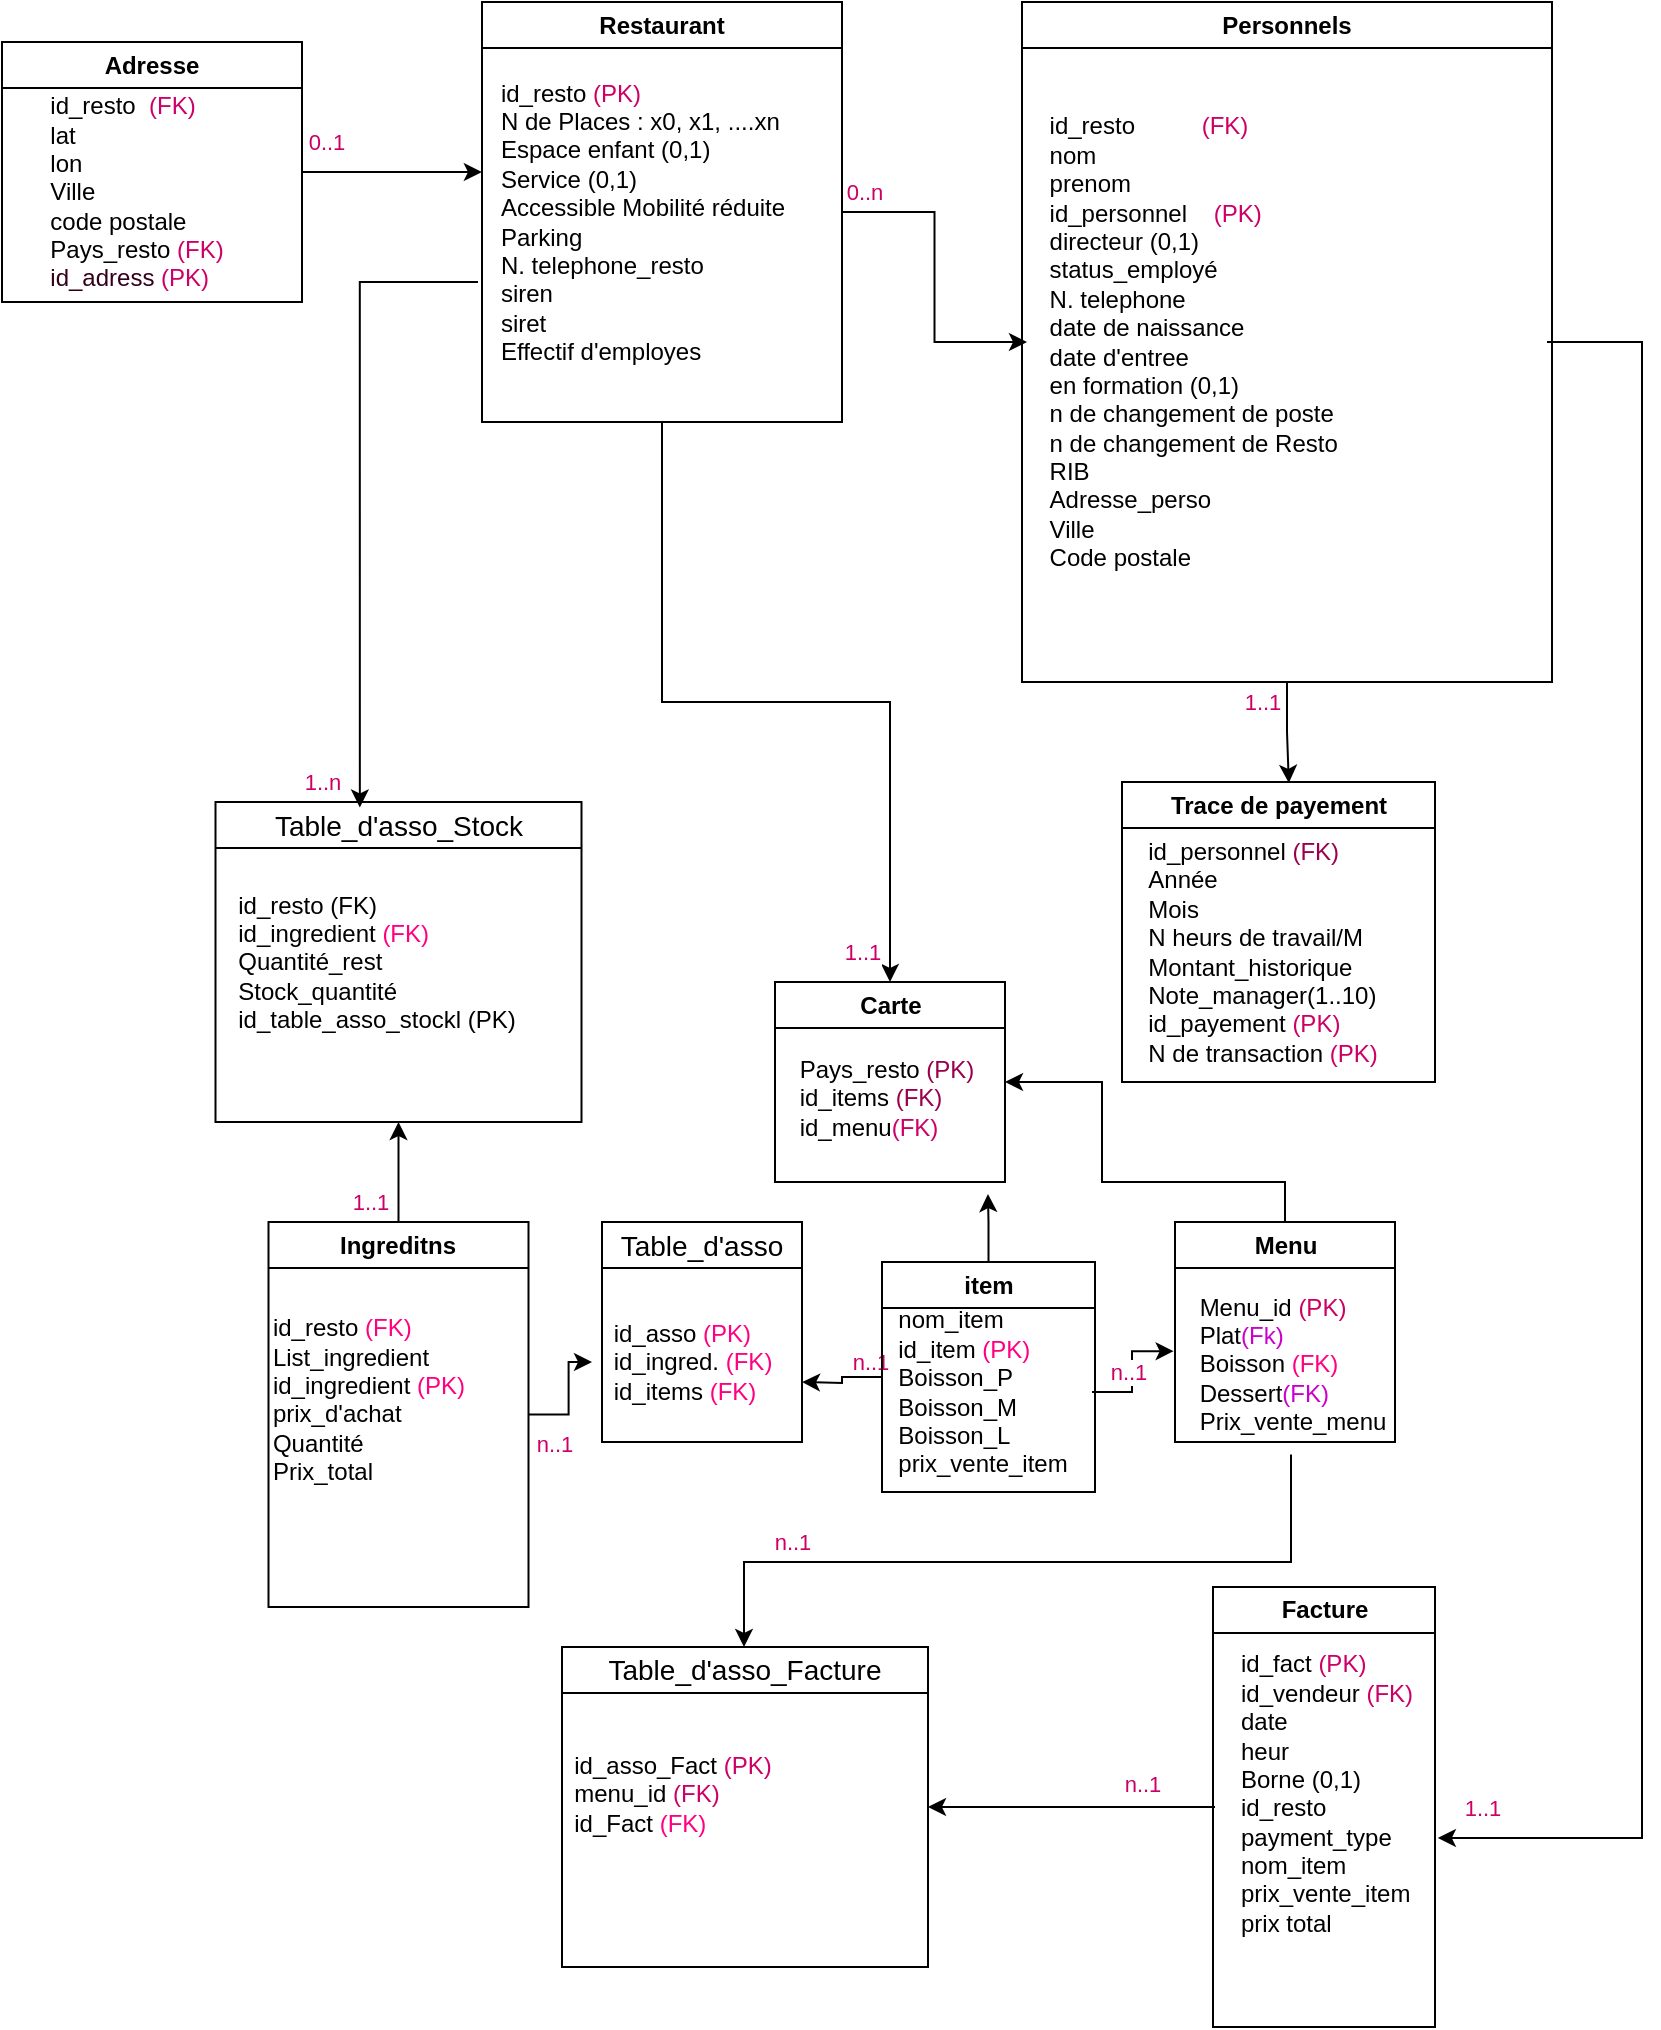 <mxfile version="20.5.3" type="github"><diagram id="kuFZAxONL7rrhQcywnqd" name="Page-1"><mxGraphModel dx="1422" dy="1940" grid="1" gridSize="10" guides="1" tooltips="1" connect="1" arrows="1" fold="1" page="1" pageScale="1" pageWidth="827" pageHeight="1169" math="0" shadow="0"><root><mxCell id="0"/><mxCell id="1" parent="0"/><mxCell id="IB9MZf0YpJqyoVhRSByD-51" value="" style="edgeStyle=orthogonalEdgeStyle;rounded=0;orthogonalLoop=1;jettySize=auto;html=1;fontColor=#CC0066;" edge="1" parent="1" source="IB9MZf0YpJqyoVhRSByD-1" target="IB9MZf0YpJqyoVhRSByD-7"><mxGeometry relative="1" as="geometry"/></mxCell><mxCell id="IB9MZf0YpJqyoVhRSByD-52" value="0..n" style="edgeLabel;html=1;align=center;verticalAlign=middle;resizable=0;points=[];fontColor=#CC0066;" vertex="1" connectable="0" parent="IB9MZf0YpJqyoVhRSByD-51"><mxGeometry x="-0.86" y="-3" relative="1" as="geometry"><mxPoint y="-13" as="offset"/></mxGeometry></mxCell><mxCell id="IB9MZf0YpJqyoVhRSByD-60" style="edgeStyle=orthogonalEdgeStyle;rounded=0;orthogonalLoop=1;jettySize=auto;html=1;entryX=0.5;entryY=0;entryDx=0;entryDy=0;fontColor=#CC0066;" edge="1" parent="1" source="IB9MZf0YpJqyoVhRSByD-1" target="IB9MZf0YpJqyoVhRSByD-15"><mxGeometry relative="1" as="geometry"/></mxCell><mxCell id="IB9MZf0YpJqyoVhRSByD-61" value="1..1" style="edgeLabel;html=1;align=center;verticalAlign=middle;resizable=0;points=[];fontColor=#CC0066;" vertex="1" connectable="0" parent="IB9MZf0YpJqyoVhRSByD-60"><mxGeometry x="0.813" y="3" relative="1" as="geometry"><mxPoint x="-17" y="22" as="offset"/></mxGeometry></mxCell><mxCell id="IB9MZf0YpJqyoVhRSByD-1" value="Restaurant" style="swimlane;whiteSpace=wrap;html=1;" vertex="1" parent="1"><mxGeometry x="250" y="-1150" width="180" height="210" as="geometry"/></mxCell><mxCell id="IB9MZf0YpJqyoVhRSByD-4" value="&lt;div style=&quot;text-align: left;&quot;&gt;&lt;span style=&quot;background-color: initial;&quot;&gt;id_resto &lt;font color=&quot;#cc0066&quot;&gt;(PK)&lt;/font&gt;&lt;/span&gt;&lt;/div&gt;&lt;div style=&quot;text-align: left;&quot;&gt;&lt;span style=&quot;background-color: initial;&quot;&gt;N de Places : x0, x1, ....xn&lt;/span&gt;&lt;/div&gt;&lt;div style=&quot;text-align: left;&quot;&gt;&lt;span style=&quot;background-color: initial;&quot;&gt;Espace enfant (0,1)&lt;/span&gt;&lt;/div&gt;&lt;div style=&quot;text-align: left;&quot;&gt;&lt;span style=&quot;background-color: initial;&quot;&gt;Service (0,1)&lt;/span&gt;&lt;/div&gt;&lt;div style=&quot;text-align: left;&quot;&gt;&lt;span style=&quot;background-color: initial;&quot;&gt;Accessible Mobilité réduite&lt;/span&gt;&lt;/div&gt;&lt;div style=&quot;text-align: left;&quot;&gt;&lt;span style=&quot;background-color: initial;&quot;&gt;Parking&lt;/span&gt;&lt;/div&gt;&lt;div style=&quot;text-align: left;&quot;&gt;N. telephone_resto&lt;/div&gt;&lt;div style=&quot;text-align: left;&quot;&gt;&lt;span style=&quot;background-color: initial;&quot;&gt;siren&amp;nbsp;&lt;/span&gt;&lt;/div&gt;&lt;div style=&quot;text-align: left;&quot;&gt;&lt;span style=&quot;background-color: initial;&quot;&gt;siret&lt;br&gt;&lt;/span&gt;&lt;/div&gt;&lt;div style=&quot;text-align: left;&quot;&gt;&lt;span style=&quot;background-color: initial;&quot;&gt;Effectif d'employes&lt;/span&gt;&lt;/div&gt;" style="text;html=1;align=center;verticalAlign=middle;resizable=0;points=[];autosize=1;strokeColor=none;fillColor=none;" vertex="1" parent="IB9MZf0YpJqyoVhRSByD-1"><mxGeometry x="-5" y="30" width="170" height="160" as="geometry"/></mxCell><mxCell id="IB9MZf0YpJqyoVhRSByD-49" style="edgeStyle=orthogonalEdgeStyle;rounded=0;orthogonalLoop=1;jettySize=auto;html=1;entryX=0.029;entryY=0.344;entryDx=0;entryDy=0;entryPerimeter=0;fontColor=#CC0066;" edge="1" parent="1" source="IB9MZf0YpJqyoVhRSByD-2" target="IB9MZf0YpJqyoVhRSByD-4"><mxGeometry relative="1" as="geometry"/></mxCell><mxCell id="IB9MZf0YpJqyoVhRSByD-50" value="0..1" style="edgeLabel;html=1;align=center;verticalAlign=middle;resizable=0;points=[];fontColor=#CC0066;" vertex="1" connectable="0" parent="IB9MZf0YpJqyoVhRSByD-49"><mxGeometry x="-0.746" y="-1" relative="1" as="geometry"><mxPoint y="-16" as="offset"/></mxGeometry></mxCell><mxCell id="IB9MZf0YpJqyoVhRSByD-2" value="Adresse" style="swimlane;whiteSpace=wrap;html=1;" vertex="1" parent="1"><mxGeometry x="10" y="-1130" width="150" height="130" as="geometry"/></mxCell><mxCell id="IB9MZf0YpJqyoVhRSByD-5" value="&lt;div style=&quot;text-align: left;&quot;&gt;&lt;span style=&quot;background-color: initial;&quot;&gt;id_resto&amp;nbsp;&amp;nbsp;&lt;/span&gt;&lt;span style=&quot;color: rgb(204, 0, 102);&quot;&gt;(FK)&lt;/span&gt;&lt;span style=&quot;background-color: initial;&quot;&gt;&amp;nbsp; &amp;nbsp; &amp;nbsp;&amp;nbsp;&lt;/span&gt;&lt;/div&gt;&lt;div style=&quot;text-align: left;&quot;&gt;&lt;span style=&quot;background-color: initial;&quot;&gt;lat&lt;/span&gt;&lt;/div&gt;&lt;div style=&quot;text-align: left;&quot;&gt;&lt;span style=&quot;background-color: initial;&quot;&gt;lon&lt;/span&gt;&lt;/div&gt;&lt;div style=&quot;text-align: left;&quot;&gt;&lt;span style=&quot;background-color: initial;&quot;&gt;Ville&lt;/span&gt;&lt;/div&gt;&lt;div style=&quot;text-align: left;&quot;&gt;&lt;span style=&quot;background-color: initial;&quot;&gt;code postale&lt;/span&gt;&lt;/div&gt;&lt;div style=&quot;text-align: left;&quot;&gt;&lt;span style=&quot;background-color: initial;&quot;&gt;Pays_resto &lt;font color=&quot;#cc0066&quot;&gt;(FK)&lt;/font&gt;&lt;/span&gt;&lt;/div&gt;&lt;div style=&quot;text-align: left;&quot;&gt;&lt;span style=&quot;background-color: initial;&quot;&gt;&lt;font color=&quot;#33001a&quot;&gt;id_adress&lt;/font&gt;&lt;font color=&quot;#cc0066&quot;&gt; (PK)&lt;/font&gt;&lt;/span&gt;&lt;/div&gt;" style="text;html=1;align=center;verticalAlign=middle;resizable=0;points=[];autosize=1;strokeColor=none;fillColor=none;" vertex="1" parent="IB9MZf0YpJqyoVhRSByD-2"><mxGeometry x="10" y="20" width="120" height="110" as="geometry"/></mxCell><mxCell id="IB9MZf0YpJqyoVhRSByD-56" style="edgeStyle=orthogonalEdgeStyle;rounded=0;orthogonalLoop=1;jettySize=auto;html=1;entryX=0.533;entryY=0.003;entryDx=0;entryDy=0;entryPerimeter=0;fontColor=#CC0066;" edge="1" parent="1" source="IB9MZf0YpJqyoVhRSByD-6" target="IB9MZf0YpJqyoVhRSByD-13"><mxGeometry relative="1" as="geometry"/></mxCell><mxCell id="IB9MZf0YpJqyoVhRSByD-57" value="1..1" style="edgeLabel;html=1;align=center;verticalAlign=middle;resizable=0;points=[];fontColor=#CC0066;" vertex="1" connectable="0" parent="IB9MZf0YpJqyoVhRSByD-56"><mxGeometry x="-0.72" y="1" relative="1" as="geometry"><mxPoint x="-14" y="3" as="offset"/></mxGeometry></mxCell><mxCell id="IB9MZf0YpJqyoVhRSByD-6" value="Personnels" style="swimlane;whiteSpace=wrap;html=1;" vertex="1" parent="1"><mxGeometry x="520" y="-1150" width="265" height="340" as="geometry"/></mxCell><mxCell id="IB9MZf0YpJqyoVhRSByD-7" value="&lt;div style=&quot;text-align: left;&quot;&gt;&lt;span style=&quot;background-color: initial;&quot;&gt;id_resto&amp;nbsp; &amp;nbsp; &amp;nbsp; &amp;nbsp; &amp;nbsp;&amp;nbsp;&lt;/span&gt;&lt;span style=&quot;color: rgb(204, 0, 102);&quot;&gt;(FK)&lt;/span&gt;&lt;span style=&quot;background-color: initial;&quot;&gt;&amp;nbsp; &amp;nbsp; &amp;nbsp; &amp;nbsp; &amp;nbsp; &amp;nbsp; &amp;nbsp; &amp;nbsp; &amp;nbsp; &amp;nbsp; &amp;nbsp; &amp;nbsp; &amp;nbsp; &amp;nbsp; &amp;nbsp; &amp;nbsp; &amp;nbsp; &amp;nbsp; &amp;nbsp; &amp;nbsp;&lt;/span&gt;&lt;/div&gt;&lt;div style=&quot;text-align: left;&quot;&gt;&lt;span style=&quot;background-color: initial;&quot;&gt;nom&lt;/span&gt;&lt;/div&gt;&lt;div style=&quot;text-align: left;&quot;&gt;&lt;span style=&quot;background-color: initial;&quot;&gt;prenom&lt;/span&gt;&lt;/div&gt;&lt;div style=&quot;text-align: left;&quot;&gt;&lt;span style=&quot;background-color: initial;&quot;&gt;id_personnel&amp;nbsp; &amp;nbsp;&amp;nbsp;&lt;/span&gt;&lt;span style=&quot;color: rgb(204, 0, 102);&quot;&gt;(PK)&lt;/span&gt;&lt;span style=&quot;background-color: initial;&quot;&gt;&amp;nbsp; &amp;nbsp; &amp;nbsp; &amp;nbsp; &amp;nbsp; &amp;nbsp; &amp;nbsp; &amp;nbsp; &amp;nbsp; &amp;nbsp; &amp;nbsp; &amp;nbsp; &amp;nbsp; &amp;nbsp; &amp;nbsp; &amp;nbsp; &amp;nbsp; &amp;nbsp; &amp;nbsp; &amp;nbsp;&amp;nbsp;&lt;/span&gt;&lt;/div&gt;&lt;div style=&quot;text-align: left;&quot;&gt;directeur (0,1)&lt;span style=&quot;background-color: initial;&quot;&gt;&lt;br&gt;&lt;/span&gt;&lt;/div&gt;&lt;div style=&quot;text-align: left;&quot;&gt;status_employé&lt;/div&gt;&lt;div style=&quot;text-align: left;&quot;&gt;&lt;span style=&quot;background-color: initial;&quot;&gt;N. telephone&lt;/span&gt;&lt;/div&gt;&lt;div style=&quot;text-align: left;&quot;&gt;&lt;span style=&quot;background-color: initial;&quot;&gt;date de naissance&lt;/span&gt;&lt;/div&gt;&lt;div style=&quot;text-align: left;&quot;&gt;&lt;span style=&quot;background-color: initial;&quot;&gt;date d'entree&lt;/span&gt;&lt;/div&gt;&lt;div style=&quot;text-align: left;&quot;&gt;&lt;span style=&quot;background-color: initial;&quot;&gt;en formation (0,1)&lt;/span&gt;&lt;/div&gt;&lt;div style=&quot;text-align: left;&quot;&gt;&lt;span style=&quot;background-color: initial;&quot;&gt;n de changement de poste&lt;br&gt;&lt;/span&gt;&lt;/div&gt;&lt;div style=&quot;text-align: left;&quot;&gt;&lt;span style=&quot;background-color: initial;&quot;&gt;n de changement de Resto&lt;br&gt;&lt;/span&gt;&lt;/div&gt;&lt;div style=&quot;text-align: left;&quot;&gt;&lt;div&gt;&lt;span style=&quot;background-color: initial;&quot;&gt;RIB&lt;/span&gt;&lt;br&gt;&lt;/div&gt;&lt;div&gt;Adresse_perso&lt;/div&gt;&lt;div&gt;Ville&lt;/div&gt;&lt;div&gt;Code postale&lt;/div&gt;&lt;/div&gt;" style="text;html=1;align=center;verticalAlign=middle;resizable=0;points=[];autosize=1;strokeColor=none;fillColor=none;" vertex="1" parent="IB9MZf0YpJqyoVhRSByD-6"><mxGeometry x="2.5" y="50" width="260" height="240" as="geometry"/></mxCell><mxCell id="IB9MZf0YpJqyoVhRSByD-13" value="Trace de payement" style="swimlane;whiteSpace=wrap;html=1;" vertex="1" parent="1"><mxGeometry x="570" y="-760" width="156.5" height="150" as="geometry"/></mxCell><mxCell id="IB9MZf0YpJqyoVhRSByD-14" value="&lt;div style=&quot;text-align: left;&quot;&gt;&lt;span style=&quot;background-color: initial;&quot;&gt;id_personnel&amp;nbsp;&lt;font color=&quot;#99004d&quot;&gt;(FK)&lt;/font&gt;&lt;/span&gt;&lt;/div&gt;&lt;div style=&quot;text-align: left;&quot;&gt;Année&lt;/div&gt;&lt;div style=&quot;text-align: left;&quot;&gt;Mois&lt;/div&gt;&lt;div style=&quot;text-align: left;&quot;&gt;N heurs de travail/M&lt;/div&gt;&lt;div style=&quot;text-align: left;&quot;&gt;Montant_historique&lt;/div&gt;&lt;div style=&quot;text-align: left;&quot;&gt;Note_manager(1..10)&lt;/div&gt;&lt;div style=&quot;text-align: left;&quot;&gt;id_payement &lt;font color=&quot;#cc0066&quot;&gt;(PK)&lt;/font&gt;&lt;/div&gt;&lt;div style=&quot;text-align: left;&quot;&gt;N de transaction&amp;nbsp;&lt;font color=&quot;#cc0066&quot;&gt;(PK)&lt;/font&gt;&lt;font color=&quot;#cc0066&quot;&gt;&lt;br&gt;&lt;/font&gt;&lt;/div&gt;" style="text;html=1;align=center;verticalAlign=middle;resizable=0;points=[];autosize=1;strokeColor=none;fillColor=none;" vertex="1" parent="IB9MZf0YpJqyoVhRSByD-13"><mxGeometry y="20" width="140" height="130" as="geometry"/></mxCell><mxCell id="IB9MZf0YpJqyoVhRSByD-15" value="Carte" style="swimlane;whiteSpace=wrap;html=1;" vertex="1" parent="1"><mxGeometry x="396.5" y="-660" width="115" height="100" as="geometry"/></mxCell><mxCell id="IB9MZf0YpJqyoVhRSByD-16" value="&lt;div style=&quot;text-align: left;&quot;&gt;Pays_resto&lt;font color=&quot;#99004d&quot;&gt;&amp;nbsp;(PK)&lt;/font&gt;&lt;/div&gt;&lt;div style=&quot;text-align: left;&quot;&gt;id_items&lt;font color=&quot;#99004d&quot;&gt; (FK)&lt;/font&gt;&lt;/div&gt;&lt;div style=&quot;text-align: left;&quot;&gt;id_menu&lt;font color=&quot;#cc0066&quot;&gt;(FK)&lt;/font&gt;&lt;/div&gt;&lt;div style=&quot;text-align: left;&quot;&gt;&lt;br&gt;&lt;/div&gt;" style="text;html=1;align=center;verticalAlign=middle;resizable=0;points=[];autosize=1;strokeColor=none;fillColor=none;" vertex="1" parent="IB9MZf0YpJqyoVhRSByD-15"><mxGeometry y="30" width="110" height="70" as="geometry"/></mxCell><mxCell id="IB9MZf0YpJqyoVhRSByD-79" style="edgeStyle=orthogonalEdgeStyle;rounded=0;orthogonalLoop=1;jettySize=auto;html=1;fontColor=#CC0066;" edge="1" parent="1" source="IB9MZf0YpJqyoVhRSByD-17"><mxGeometry relative="1" as="geometry"><mxPoint x="410" y="-460" as="targetPoint"/></mxGeometry></mxCell><mxCell id="IB9MZf0YpJqyoVhRSByD-80" value="n..1" style="edgeLabel;html=1;align=center;verticalAlign=middle;resizable=0;points=[];fontColor=#CC0066;" vertex="1" connectable="0" parent="IB9MZf0YpJqyoVhRSByD-79"><mxGeometry x="-0.545" y="-1" relative="1" as="geometry"><mxPoint x="4" y="-7" as="offset"/></mxGeometry></mxCell><mxCell id="IB9MZf0YpJqyoVhRSByD-93" style="edgeStyle=orthogonalEdgeStyle;rounded=0;orthogonalLoop=1;jettySize=auto;html=1;entryX=0.968;entryY=1.086;entryDx=0;entryDy=0;entryPerimeter=0;fontColor=#CC0066;" edge="1" parent="1" source="IB9MZf0YpJqyoVhRSByD-17" target="IB9MZf0YpJqyoVhRSByD-16"><mxGeometry relative="1" as="geometry"/></mxCell><mxCell id="IB9MZf0YpJqyoVhRSByD-17" value="item" style="swimlane;whiteSpace=wrap;html=1;" vertex="1" parent="1"><mxGeometry x="450" y="-520" width="106.5" height="115" as="geometry"/></mxCell><mxCell id="IB9MZf0YpJqyoVhRSByD-18" value="&lt;div style=&quot;text-align: left;&quot;&gt;nom_item&lt;/div&gt;&lt;div style=&quot;text-align: left;&quot;&gt;id_item &lt;font color=&quot;#ff0080&quot;&gt;(PK)&lt;/font&gt;&lt;/div&gt;&lt;div style=&quot;text-align: left;&quot;&gt;Boisson_P&lt;/div&gt;&lt;div style=&quot;text-align: left;&quot;&gt;Boisson_M&lt;br&gt;&lt;/div&gt;&lt;div style=&quot;text-align: left;&quot;&gt;Boisson_L&lt;span style=&quot;color: rgb(255, 0, 128);&quot;&gt;&lt;br&gt;&lt;/span&gt;&lt;/div&gt;&lt;div style=&quot;text-align: left;&quot;&gt;prix_vente_item&lt;/div&gt;" style="text;html=1;align=center;verticalAlign=middle;resizable=0;points=[];autosize=1;strokeColor=none;fillColor=none;" vertex="1" parent="IB9MZf0YpJqyoVhRSByD-17"><mxGeometry x="-5" y="15" width="110" height="100" as="geometry"/></mxCell><mxCell id="IB9MZf0YpJqyoVhRSByD-64" style="edgeStyle=orthogonalEdgeStyle;rounded=0;orthogonalLoop=1;jettySize=auto;html=1;entryX=0.5;entryY=1;entryDx=0;entryDy=0;fontColor=#CC0066;" edge="1" parent="1" source="IB9MZf0YpJqyoVhRSByD-21" target="IB9MZf0YpJqyoVhRSByD-46"><mxGeometry relative="1" as="geometry"/></mxCell><mxCell id="IB9MZf0YpJqyoVhRSByD-65" value="1..1" style="edgeLabel;html=1;align=center;verticalAlign=middle;resizable=0;points=[];fontColor=#CC0066;" vertex="1" connectable="0" parent="IB9MZf0YpJqyoVhRSByD-64"><mxGeometry x="-0.714" y="-1" relative="1" as="geometry"><mxPoint x="-16" y="-3" as="offset"/></mxGeometry></mxCell><mxCell id="IB9MZf0YpJqyoVhRSByD-66" style="edgeStyle=orthogonalEdgeStyle;rounded=0;orthogonalLoop=1;jettySize=auto;html=1;fontColor=#CC0066;" edge="1" parent="1" source="IB9MZf0YpJqyoVhRSByD-21" target="IB9MZf0YpJqyoVhRSByD-27"><mxGeometry relative="1" as="geometry"/></mxCell><mxCell id="IB9MZf0YpJqyoVhRSByD-67" value="n..1" style="edgeLabel;html=1;align=center;verticalAlign=middle;resizable=0;points=[];fontColor=#CC0066;" vertex="1" connectable="0" parent="IB9MZf0YpJqyoVhRSByD-66"><mxGeometry x="-0.828" relative="1" as="geometry"><mxPoint x="7" y="14" as="offset"/></mxGeometry></mxCell><mxCell id="IB9MZf0YpJqyoVhRSByD-21" value="Ingreditns" style="swimlane;whiteSpace=wrap;html=1;" vertex="1" parent="1"><mxGeometry x="143.25" y="-540" width="130" height="192.5" as="geometry"/></mxCell><mxCell id="IB9MZf0YpJqyoVhRSByD-22" value="&lt;div style=&quot;text-align: left;&quot;&gt;&lt;div&gt;id_resto &lt;font color=&quot;#ff0080&quot;&gt;(FK)&lt;/font&gt;&lt;/div&gt;&lt;div&gt;List_ingredient&lt;/div&gt;&lt;div&gt;id_ingredient &lt;font color=&quot;#ff0080&quot;&gt;(PK)&lt;/font&gt;&lt;/div&gt;&lt;div&gt;prix_d'achat&lt;/div&gt;&lt;div&gt;Quantité&lt;/div&gt;&lt;div&gt;Prix_total&lt;/div&gt;&lt;div&gt;&lt;br&gt;&lt;/div&gt;&lt;/div&gt;" style="text;html=1;align=center;verticalAlign=middle;resizable=0;points=[];autosize=1;strokeColor=none;fillColor=none;" vertex="1" parent="IB9MZf0YpJqyoVhRSByD-21"><mxGeometry x="-10" y="41.25" width="120" height="110" as="geometry"/></mxCell><mxCell id="IB9MZf0YpJqyoVhRSByD-26" value="&lt;span style=&quot;font-family: &amp;quot;Nunito Sans&amp;quot;, sans-serif; font-size: 14px; font-weight: 400; text-align: left; background-color: rgb(255, 255, 255);&quot;&gt;Table_d'asso&lt;/span&gt;" style="swimlane;whiteSpace=wrap;html=1;" vertex="1" parent="1"><mxGeometry x="310" y="-540" width="100" height="110" as="geometry"/></mxCell><mxCell id="IB9MZf0YpJqyoVhRSByD-27" value="&lt;div style=&quot;text-align: left;&quot;&gt;id_asso &lt;font color=&quot;#ff0080&quot;&gt;(PK)&lt;/font&gt;&lt;/div&gt;&lt;div style=&quot;text-align: left;&quot;&gt;id_ingred. &lt;font color=&quot;#ff0080&quot;&gt;(FK)&lt;/font&gt;&lt;/div&gt;&lt;div style=&quot;text-align: left;&quot;&gt;id_items &lt;font color=&quot;#ff0080&quot;&gt;(FK)&lt;/font&gt;&lt;/div&gt;" style="text;html=1;align=center;verticalAlign=middle;resizable=0;points=[];autosize=1;strokeColor=none;fillColor=none;" vertex="1" parent="IB9MZf0YpJqyoVhRSByD-26"><mxGeometry x="-5" y="40" width="100" height="60" as="geometry"/></mxCell><mxCell id="IB9MZf0YpJqyoVhRSByD-92" style="edgeStyle=orthogonalEdgeStyle;rounded=0;orthogonalLoop=1;jettySize=auto;html=1;entryX=1;entryY=0.5;entryDx=0;entryDy=0;fontColor=#CC0066;" edge="1" parent="1" source="IB9MZf0YpJqyoVhRSByD-33" target="IB9MZf0YpJqyoVhRSByD-15"><mxGeometry relative="1" as="geometry"><Array as="points"><mxPoint x="652" y="-560"/><mxPoint x="560" y="-560"/><mxPoint x="560" y="-610"/></Array></mxGeometry></mxCell><mxCell id="IB9MZf0YpJqyoVhRSByD-33" value="Menu" style="swimlane;whiteSpace=wrap;html=1;" vertex="1" parent="1"><mxGeometry x="596.5" y="-540" width="110" height="110" as="geometry"/></mxCell><mxCell id="IB9MZf0YpJqyoVhRSByD-34" value="&lt;div style=&quot;text-align: left;&quot;&gt;Menu_id &lt;font color=&quot;#cc0066&quot;&gt;(PK)&lt;/font&gt;&lt;/div&gt;&lt;div style=&quot;text-align: left;&quot;&gt;Plat&lt;font color=&quot;#cc00cc&quot;&gt;(Fk)&lt;/font&gt;&lt;/div&gt;&lt;div style=&quot;text-align: left;&quot;&gt;Boisson &lt;font color=&quot;#ff0080&quot;&gt;(FK)&lt;/font&gt;&lt;/div&gt;&lt;div style=&quot;text-align: left;&quot;&gt;Dessert&lt;font color=&quot;#cc00cc&quot;&gt;(FK)&lt;/font&gt;&lt;/div&gt;&lt;div style=&quot;text-align: left;&quot;&gt;Prix_vente_menu&lt;/div&gt;" style="text;html=1;align=center;verticalAlign=middle;resizable=0;points=[];autosize=1;strokeColor=none;fillColor=none;" vertex="1" parent="IB9MZf0YpJqyoVhRSByD-33"><mxGeometry x="-2" y="26.25" width="120" height="90" as="geometry"/></mxCell><mxCell id="IB9MZf0YpJqyoVhRSByD-37" value="Facture" style="swimlane;whiteSpace=wrap;html=1;" vertex="1" parent="1"><mxGeometry x="615.5" y="-357.5" width="111" height="220" as="geometry"/></mxCell><mxCell id="IB9MZf0YpJqyoVhRSByD-38" value="&lt;div style=&quot;text-align: left;&quot;&gt;&lt;div&gt;id_fact &lt;font color=&quot;#cc0066&quot;&gt;(PK)&lt;/font&gt;&lt;/div&gt;&lt;div&gt;id_vendeur &lt;font color=&quot;#cc0066&quot;&gt;(FK)&lt;/font&gt;&lt;/div&gt;&lt;div&gt;date&lt;/div&gt;&lt;div&gt;heur&lt;/div&gt;&lt;div&gt;Borne (0,1)&lt;/div&gt;&lt;div&gt;id_resto&lt;/div&gt;&lt;div&gt;payment_type&lt;/div&gt;&lt;div&gt;nom_item&lt;/div&gt;&lt;div&gt;prix_vente_item&lt;/div&gt;&lt;div&gt;prix total&amp;nbsp;&lt;/div&gt;&lt;div&gt;&lt;br&gt;&lt;/div&gt;&lt;/div&gt;" style="text;html=1;align=center;verticalAlign=middle;resizable=0;points=[];autosize=1;strokeColor=none;fillColor=none;" vertex="1" parent="IB9MZf0YpJqyoVhRSByD-37"><mxGeometry x="1" y="25" width="110" height="170" as="geometry"/></mxCell><mxCell id="IB9MZf0YpJqyoVhRSByD-41" value="&lt;span style=&quot;font-family: &amp;quot;Nunito Sans&amp;quot;, sans-serif; font-size: 14px; font-weight: 400; text-align: left; background-color: rgb(255, 255, 255);&quot;&gt;Table_d'asso_Facture&lt;br&gt;&lt;/span&gt;" style="swimlane;whiteSpace=wrap;html=1;" vertex="1" parent="1"><mxGeometry x="290" y="-327.5" width="183" height="160" as="geometry"/></mxCell><mxCell id="IB9MZf0YpJqyoVhRSByD-42" value="&lt;div style=&quot;text-align: left;&quot;&gt;id_asso_Fact &lt;font color=&quot;#cc0066&quot;&gt;(PK)&lt;/font&gt;&lt;br&gt;&lt;/div&gt;&lt;div style=&quot;text-align: left;&quot;&gt;menu_id &lt;font color=&quot;#cc0066&quot;&gt;(FK)&lt;/font&gt;&lt;/div&gt;&lt;div style=&quot;text-align: left;&quot;&gt;id_Fact &lt;font color=&quot;#ff0080&quot;&gt;(FK)&lt;/font&gt;&lt;/div&gt;&lt;div style=&quot;text-align: left;&quot;&gt;&lt;br&gt;&lt;/div&gt;" style="text;html=1;align=center;verticalAlign=middle;resizable=0;points=[];autosize=1;strokeColor=none;fillColor=none;" vertex="1" parent="IB9MZf0YpJqyoVhRSByD-41"><mxGeometry x="-5" y="45" width="120" height="70" as="geometry"/></mxCell><mxCell id="IB9MZf0YpJqyoVhRSByD-46" value="&lt;span style=&quot;font-family: &amp;quot;Nunito Sans&amp;quot;, sans-serif; font-size: 14px; font-weight: 400; text-align: left; background-color: rgb(255, 255, 255);&quot;&gt;Table_d'asso_Stock&lt;br&gt;&lt;/span&gt;" style="swimlane;whiteSpace=wrap;html=1;" vertex="1" parent="1"><mxGeometry x="116.75" y="-750" width="183" height="160" as="geometry"/></mxCell><mxCell id="IB9MZf0YpJqyoVhRSByD-47" value="&lt;div style=&quot;text-align: left;&quot;&gt;id_resto (FK)&lt;/div&gt;&lt;div style=&quot;text-align: left;&quot;&gt;id_ingredient&amp;nbsp;&lt;font color=&quot;#ff0080&quot;&gt;(FK)&lt;/font&gt;&lt;br&gt;&lt;/div&gt;&lt;div style=&quot;text-align: left;&quot;&gt;Quantité_rest&lt;br&gt;&lt;/div&gt;&lt;div style=&quot;text-align: left;&quot;&gt;Stock_quantité&lt;br&gt;&lt;/div&gt;&lt;div style=&quot;text-align: left;&quot;&gt;id_table_asso_stockl (PK)&lt;/div&gt;" style="text;html=1;align=center;verticalAlign=middle;resizable=0;points=[];autosize=1;strokeColor=none;fillColor=none;" vertex="1" parent="IB9MZf0YpJqyoVhRSByD-46"><mxGeometry y="35" width="160" height="90" as="geometry"/></mxCell><mxCell id="IB9MZf0YpJqyoVhRSByD-58" style="edgeStyle=orthogonalEdgeStyle;rounded=0;orthogonalLoop=1;jettySize=auto;html=1;entryX=1.013;entryY=0.591;entryDx=0;entryDy=0;entryPerimeter=0;fontColor=#CC0066;" edge="1" parent="1" source="IB9MZf0YpJqyoVhRSByD-7" target="IB9MZf0YpJqyoVhRSByD-38"><mxGeometry relative="1" as="geometry"><Array as="points"><mxPoint x="830" y="-980"/><mxPoint x="830" y="-232"/></Array></mxGeometry></mxCell><mxCell id="IB9MZf0YpJqyoVhRSByD-59" value="1..1" style="edgeLabel;html=1;align=center;verticalAlign=middle;resizable=0;points=[];fontColor=#CC0066;" vertex="1" connectable="0" parent="IB9MZf0YpJqyoVhRSByD-58"><mxGeometry x="0.905" y="-1" relative="1" as="geometry"><mxPoint x="-21" y="-14" as="offset"/></mxGeometry></mxCell><mxCell id="IB9MZf0YpJqyoVhRSByD-62" style="edgeStyle=orthogonalEdgeStyle;rounded=0;orthogonalLoop=1;jettySize=auto;html=1;entryX=0.378;entryY=0.017;entryDx=0;entryDy=0;entryPerimeter=0;fontColor=#CC0066;" edge="1" parent="1"><mxGeometry relative="1" as="geometry"><mxPoint x="248" y="-1009.966" as="sourcePoint"/><mxPoint x="188.924" y="-747.28" as="targetPoint"/><Array as="points"><mxPoint x="189" y="-1010"/></Array></mxGeometry></mxCell><mxCell id="IB9MZf0YpJqyoVhRSByD-63" value="1..n" style="edgeLabel;html=1;align=center;verticalAlign=middle;resizable=0;points=[];fontColor=#CC0066;" vertex="1" connectable="0" parent="IB9MZf0YpJqyoVhRSByD-62"><mxGeometry x="0.816" y="2" relative="1" as="geometry"><mxPoint x="-21" y="17" as="offset"/></mxGeometry></mxCell><mxCell id="IB9MZf0YpJqyoVhRSByD-81" style="edgeStyle=orthogonalEdgeStyle;rounded=0;orthogonalLoop=1;jettySize=auto;html=1;entryX=0.011;entryY=0.426;entryDx=0;entryDy=0;entryPerimeter=0;fontColor=#CC0066;" edge="1" parent="1" source="IB9MZf0YpJqyoVhRSByD-18" target="IB9MZf0YpJqyoVhRSByD-34"><mxGeometry relative="1" as="geometry"/></mxCell><mxCell id="IB9MZf0YpJqyoVhRSByD-82" value="n..1" style="edgeLabel;html=1;align=center;verticalAlign=middle;resizable=0;points=[];fontColor=#CC0066;" vertex="1" connectable="0" parent="IB9MZf0YpJqyoVhRSByD-81"><mxGeometry x="-0.748" y="-2" relative="1" as="geometry"><mxPoint x="10" y="-12" as="offset"/></mxGeometry></mxCell><mxCell id="IB9MZf0YpJqyoVhRSByD-83" style="edgeStyle=orthogonalEdgeStyle;rounded=0;orthogonalLoop=1;jettySize=auto;html=1;fontColor=#CC0066;" edge="1" parent="1" source="IB9MZf0YpJqyoVhRSByD-34" target="IB9MZf0YpJqyoVhRSByD-41"><mxGeometry relative="1" as="geometry"><Array as="points"><mxPoint x="655" y="-370"/><mxPoint x="381" y="-370"/></Array></mxGeometry></mxCell><mxCell id="IB9MZf0YpJqyoVhRSByD-84" value="n..1" style="edgeLabel;html=1;align=center;verticalAlign=middle;resizable=0;points=[];fontColor=#CC0066;" vertex="1" connectable="0" parent="IB9MZf0YpJqyoVhRSByD-83"><mxGeometry x="-0.032" y="-2" relative="1" as="geometry"><mxPoint x="-125" y="-8" as="offset"/></mxGeometry></mxCell><mxCell id="IB9MZf0YpJqyoVhRSByD-85" style="edgeStyle=orthogonalEdgeStyle;rounded=0;orthogonalLoop=1;jettySize=auto;html=1;entryX=1;entryY=0.5;entryDx=0;entryDy=0;fontColor=#CC0066;" edge="1" parent="1" source="IB9MZf0YpJqyoVhRSByD-38" target="IB9MZf0YpJqyoVhRSByD-41"><mxGeometry relative="1" as="geometry"/></mxCell><mxCell id="IB9MZf0YpJqyoVhRSByD-86" value="n..1" style="edgeLabel;html=1;align=center;verticalAlign=middle;resizable=0;points=[];fontColor=#CC0066;" vertex="1" connectable="0" parent="IB9MZf0YpJqyoVhRSByD-85"><mxGeometry x="0.301" y="-2" relative="1" as="geometry"><mxPoint x="57" y="-10" as="offset"/></mxGeometry></mxCell></root></mxGraphModel></diagram></mxfile>